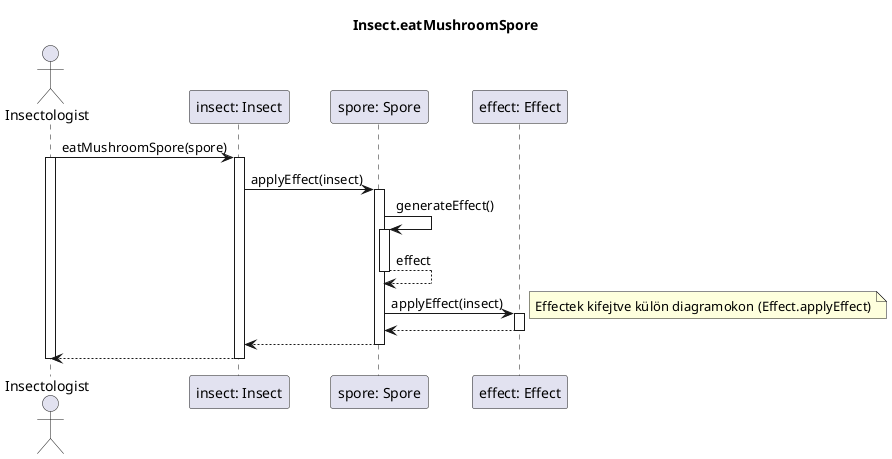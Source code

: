 @startuml SporeEating
title Insect.eatMushroomSpore

actor "Insectologist" as insectologist  
participant "insect: Insect" as insect
participant "spore: Spore" as spore
participant "effect: Effect" as effect

insectologist -> insect: eatMushroomSpore(spore)
activate insectologist
activate insect
    
insect->spore : applyEffect(insect)
activate spore

spore->spore : generateEffect()
activate spore

spore-->spore: effect
deactivate spore

spore ->effect : applyEffect(insect)
activate effect
note right: Effectek kifejtve külön diagramokon (Effect.applyEffect)

spore <-- effect
deactivate effect

insect <-- spore
deactivate spore

insectologist <-- insect
deactivate insect
deactivate insectologist

@enduml